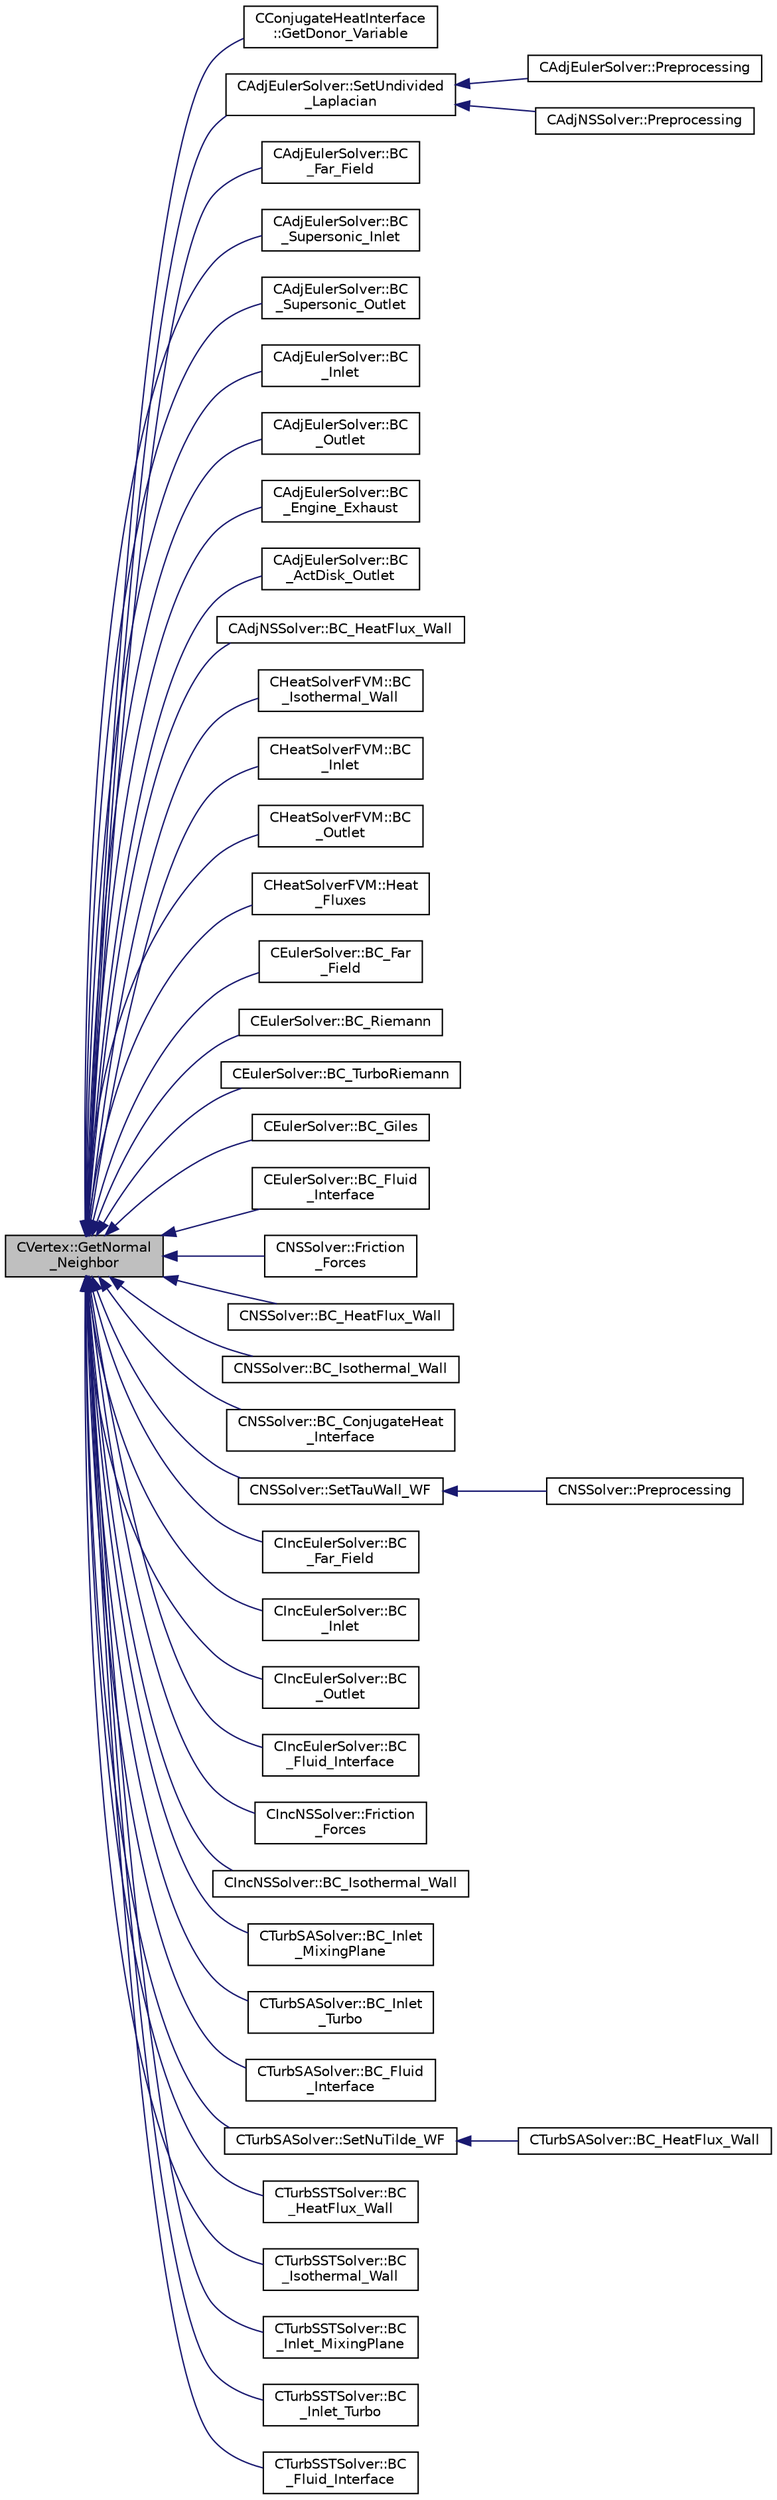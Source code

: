 digraph "CVertex::GetNormal_Neighbor"
{
  edge [fontname="Helvetica",fontsize="10",labelfontname="Helvetica",labelfontsize="10"];
  node [fontname="Helvetica",fontsize="10",shape=record];
  rankdir="LR";
  Node780 [label="CVertex::GetNormal\l_Neighbor",height=0.2,width=0.4,color="black", fillcolor="grey75", style="filled", fontcolor="black"];
  Node780 -> Node781 [dir="back",color="midnightblue",fontsize="10",style="solid",fontname="Helvetica"];
  Node781 [label="CConjugateHeatInterface\l::GetDonor_Variable",height=0.2,width=0.4,color="black", fillcolor="white", style="filled",URL="$class_c_conjugate_heat_interface.html#a202dd62e4a06b68c52ffa585d6c28149",tooltip="Retrieve the variable that will be sent from donor mesh to target mesh. "];
  Node780 -> Node782 [dir="back",color="midnightblue",fontsize="10",style="solid",fontname="Helvetica"];
  Node782 [label="CAdjEulerSolver::SetUndivided\l_Laplacian",height=0.2,width=0.4,color="black", fillcolor="white", style="filled",URL="$class_c_adj_euler_solver.html#a1872318f659d74b4e12d669095ee57b5",tooltip="Compute the undivided laplacian for the adjoint solution. "];
  Node782 -> Node783 [dir="back",color="midnightblue",fontsize="10",style="solid",fontname="Helvetica"];
  Node783 [label="CAdjEulerSolver::Preprocessing",height=0.2,width=0.4,color="black", fillcolor="white", style="filled",URL="$class_c_adj_euler_solver.html#a4ae0ed840dc8335fd921399625ba794f",tooltip="Initialize the residual vectors. "];
  Node782 -> Node784 [dir="back",color="midnightblue",fontsize="10",style="solid",fontname="Helvetica"];
  Node784 [label="CAdjNSSolver::Preprocessing",height=0.2,width=0.4,color="black", fillcolor="white", style="filled",URL="$class_c_adj_n_s_solver.html#ac16dab76e2c1d86bc7d70ca9f41fd668",tooltip="Restart residual and compute gradients. "];
  Node780 -> Node785 [dir="back",color="midnightblue",fontsize="10",style="solid",fontname="Helvetica"];
  Node785 [label="CAdjEulerSolver::BC\l_Far_Field",height=0.2,width=0.4,color="black", fillcolor="white", style="filled",URL="$class_c_adj_euler_solver.html#a67685dedf5d4651cb25fbf3fc0440d24",tooltip="Impose the boundary condition to the far field using characteristics. "];
  Node780 -> Node786 [dir="back",color="midnightblue",fontsize="10",style="solid",fontname="Helvetica"];
  Node786 [label="CAdjEulerSolver::BC\l_Supersonic_Inlet",height=0.2,width=0.4,color="black", fillcolor="white", style="filled",URL="$class_c_adj_euler_solver.html#ab5c6ba919fde8e3e473f485bb06b2e9c",tooltip="Impose the supersonic inlet boundary condition. "];
  Node780 -> Node787 [dir="back",color="midnightblue",fontsize="10",style="solid",fontname="Helvetica"];
  Node787 [label="CAdjEulerSolver::BC\l_Supersonic_Outlet",height=0.2,width=0.4,color="black", fillcolor="white", style="filled",URL="$class_c_adj_euler_solver.html#a58543ab410a218129586869573316437",tooltip="Impose the supersonic outlet boundary condition. "];
  Node780 -> Node788 [dir="back",color="midnightblue",fontsize="10",style="solid",fontname="Helvetica"];
  Node788 [label="CAdjEulerSolver::BC\l_Inlet",height=0.2,width=0.4,color="black", fillcolor="white", style="filled",URL="$class_c_adj_euler_solver.html#a29398c2203511586508ff9d43e894e41",tooltip="Impose the inlet boundary condition. "];
  Node780 -> Node789 [dir="back",color="midnightblue",fontsize="10",style="solid",fontname="Helvetica"];
  Node789 [label="CAdjEulerSolver::BC\l_Outlet",height=0.2,width=0.4,color="black", fillcolor="white", style="filled",URL="$class_c_adj_euler_solver.html#a0b3408be5adebd52b79bd3c5227cbe9d",tooltip="Impose the outlet boundary condition. "];
  Node780 -> Node790 [dir="back",color="midnightblue",fontsize="10",style="solid",fontname="Helvetica"];
  Node790 [label="CAdjEulerSolver::BC\l_Engine_Exhaust",height=0.2,width=0.4,color="black", fillcolor="white", style="filled",URL="$class_c_adj_euler_solver.html#a849edf613e9c9756e59648dad6cb102e",tooltip="Impose the engine exhaust boundary condition. "];
  Node780 -> Node791 [dir="back",color="midnightblue",fontsize="10",style="solid",fontname="Helvetica"];
  Node791 [label="CAdjEulerSolver::BC\l_ActDisk_Outlet",height=0.2,width=0.4,color="black", fillcolor="white", style="filled",URL="$class_c_adj_euler_solver.html#a7a751b3b46dbed8e213bb7090633807d",tooltip="Impose an actuator disk outlet boundary condition. "];
  Node780 -> Node792 [dir="back",color="midnightblue",fontsize="10",style="solid",fontname="Helvetica"];
  Node792 [label="CAdjNSSolver::BC_HeatFlux_Wall",height=0.2,width=0.4,color="black", fillcolor="white", style="filled",URL="$class_c_adj_n_s_solver.html#a1a251c98efda4a84d7cd7751cc032113",tooltip="Impose via the residual or brute force the Navier-Stokes adjoint boundary condition (heat flux)..."];
  Node780 -> Node793 [dir="back",color="midnightblue",fontsize="10",style="solid",fontname="Helvetica"];
  Node793 [label="CHeatSolverFVM::BC\l_Isothermal_Wall",height=0.2,width=0.4,color="black", fillcolor="white", style="filled",URL="$class_c_heat_solver_f_v_m.html#a8e5ca5a8cb7c3eed8917cb8e1d0f68c2",tooltip="Impose the Navier-Stokes boundary condition (strong). "];
  Node780 -> Node794 [dir="back",color="midnightblue",fontsize="10",style="solid",fontname="Helvetica"];
  Node794 [label="CHeatSolverFVM::BC\l_Inlet",height=0.2,width=0.4,color="black", fillcolor="white", style="filled",URL="$class_c_heat_solver_f_v_m.html#a3b0b87693870e1b9cf5a16aa644aae8d",tooltip="Impose the inlet boundary condition. "];
  Node780 -> Node795 [dir="back",color="midnightblue",fontsize="10",style="solid",fontname="Helvetica"];
  Node795 [label="CHeatSolverFVM::BC\l_Outlet",height=0.2,width=0.4,color="black", fillcolor="white", style="filled",URL="$class_c_heat_solver_f_v_m.html#a326a1f9e420b2fdb8a3c9356ad3f3704",tooltip="Impose the outlet boundary condition. "];
  Node780 -> Node796 [dir="back",color="midnightblue",fontsize="10",style="solid",fontname="Helvetica"];
  Node796 [label="CHeatSolverFVM::Heat\l_Fluxes",height=0.2,width=0.4,color="black", fillcolor="white", style="filled",URL="$class_c_heat_solver_f_v_m.html#a0f6b7e5a6e657340e1634743b9631102",tooltip="Evaluate heat-flux related objectives. "];
  Node780 -> Node797 [dir="back",color="midnightblue",fontsize="10",style="solid",fontname="Helvetica"];
  Node797 [label="CEulerSolver::BC_Far\l_Field",height=0.2,width=0.4,color="black", fillcolor="white", style="filled",URL="$class_c_euler_solver.html#a3cb64b1356f6c0dd43c08df012d99f01",tooltip="Impose the far-field boundary condition using characteristics. "];
  Node780 -> Node798 [dir="back",color="midnightblue",fontsize="10",style="solid",fontname="Helvetica"];
  Node798 [label="CEulerSolver::BC_Riemann",height=0.2,width=0.4,color="black", fillcolor="white", style="filled",URL="$class_c_euler_solver.html#a22c21d18fa626d489db9a387234bd9d0",tooltip="Impose the boundary condition using characteristic recostruction. "];
  Node780 -> Node799 [dir="back",color="midnightblue",fontsize="10",style="solid",fontname="Helvetica"];
  Node799 [label="CEulerSolver::BC_TurboRiemann",height=0.2,width=0.4,color="black", fillcolor="white", style="filled",URL="$class_c_euler_solver.html#a0066305803a18511fb89b8951f4e4866",tooltip="Impose the boundary condition using characteristic recostruction. "];
  Node780 -> Node800 [dir="back",color="midnightblue",fontsize="10",style="solid",fontname="Helvetica"];
  Node800 [label="CEulerSolver::BC_Giles",height=0.2,width=0.4,color="black", fillcolor="white", style="filled",URL="$class_c_euler_solver.html#aa4c3988e3ce0c18460b5c069650c57b0",tooltip="Impose the boundary condition using characteristic recostruction. "];
  Node780 -> Node801 [dir="back",color="midnightblue",fontsize="10",style="solid",fontname="Helvetica"];
  Node801 [label="CEulerSolver::BC_Fluid\l_Interface",height=0.2,width=0.4,color="black", fillcolor="white", style="filled",URL="$class_c_euler_solver.html#accb01b3402a9de5c1c23fdaef60c831f",tooltip="Impose the interface state across sliding meshes. "];
  Node780 -> Node802 [dir="back",color="midnightblue",fontsize="10",style="solid",fontname="Helvetica"];
  Node802 [label="CNSSolver::Friction\l_Forces",height=0.2,width=0.4,color="black", fillcolor="white", style="filled",URL="$class_c_n_s_solver.html#acc926a2b83d8b90fa71faf46abe8f6b7",tooltip="Compute the viscous forces and all the addimensional coefficients. "];
  Node780 -> Node803 [dir="back",color="midnightblue",fontsize="10",style="solid",fontname="Helvetica"];
  Node803 [label="CNSSolver::BC_HeatFlux_Wall",height=0.2,width=0.4,color="black", fillcolor="white", style="filled",URL="$class_c_n_s_solver.html#a94ecf958fefe5b9f6135ac0e14d1ea80",tooltip="Impose a constant heat-flux condition at the wall. "];
  Node780 -> Node804 [dir="back",color="midnightblue",fontsize="10",style="solid",fontname="Helvetica"];
  Node804 [label="CNSSolver::BC_Isothermal_Wall",height=0.2,width=0.4,color="black", fillcolor="white", style="filled",URL="$class_c_n_s_solver.html#acc95e1ac60fd8a27a8e44d1015c7deba",tooltip="Impose the Navier-Stokes boundary condition (strong). "];
  Node780 -> Node805 [dir="back",color="midnightblue",fontsize="10",style="solid",fontname="Helvetica"];
  Node805 [label="CNSSolver::BC_ConjugateHeat\l_Interface",height=0.2,width=0.4,color="black", fillcolor="white", style="filled",URL="$class_c_n_s_solver.html#ad7c717280b27282a9e02bb1c0b50480a",tooltip="Impose the Navier-Stokes boundary condition (strong) with values from a CHT coupling. "];
  Node780 -> Node806 [dir="back",color="midnightblue",fontsize="10",style="solid",fontname="Helvetica"];
  Node806 [label="CNSSolver::SetTauWall_WF",height=0.2,width=0.4,color="black", fillcolor="white", style="filled",URL="$class_c_n_s_solver.html#afeaca8e0c1a6da9eb2c4d2ddd64bc949",tooltip="Computes the wall shear stress (Tau_Wall) on the surface using a wall function. "];
  Node806 -> Node807 [dir="back",color="midnightblue",fontsize="10",style="solid",fontname="Helvetica"];
  Node807 [label="CNSSolver::Preprocessing",height=0.2,width=0.4,color="black", fillcolor="white", style="filled",URL="$class_c_n_s_solver.html#a028c83d18cf8520dff2f9628d8a04e4b",tooltip="Restart residual and compute gradients. "];
  Node780 -> Node808 [dir="back",color="midnightblue",fontsize="10",style="solid",fontname="Helvetica"];
  Node808 [label="CIncEulerSolver::BC\l_Far_Field",height=0.2,width=0.4,color="black", fillcolor="white", style="filled",URL="$class_c_inc_euler_solver.html#abd738a529f7f77c97587c6785b0f40d3",tooltip="Impose the far-field boundary condition using characteristics. "];
  Node780 -> Node809 [dir="back",color="midnightblue",fontsize="10",style="solid",fontname="Helvetica"];
  Node809 [label="CIncEulerSolver::BC\l_Inlet",height=0.2,width=0.4,color="black", fillcolor="white", style="filled",URL="$class_c_inc_euler_solver.html#a318f79c279e467bbea21276ccd08ca92",tooltip="Impose a subsonic inlet boundary condition. "];
  Node780 -> Node810 [dir="back",color="midnightblue",fontsize="10",style="solid",fontname="Helvetica"];
  Node810 [label="CIncEulerSolver::BC\l_Outlet",height=0.2,width=0.4,color="black", fillcolor="white", style="filled",URL="$class_c_inc_euler_solver.html#aa64170c7c7a237d0c7427a8359c2967a",tooltip="Impose the outlet boundary condition. "];
  Node780 -> Node811 [dir="back",color="midnightblue",fontsize="10",style="solid",fontname="Helvetica"];
  Node811 [label="CIncEulerSolver::BC\l_Fluid_Interface",height=0.2,width=0.4,color="black", fillcolor="white", style="filled",URL="$class_c_inc_euler_solver.html#aea0b5dfbda9ea8d1f475d35be5e851a0",tooltip="Impose the interface state across sliding meshes. "];
  Node780 -> Node812 [dir="back",color="midnightblue",fontsize="10",style="solid",fontname="Helvetica"];
  Node812 [label="CIncNSSolver::Friction\l_Forces",height=0.2,width=0.4,color="black", fillcolor="white", style="filled",URL="$class_c_inc_n_s_solver.html#a5a106c634b0c06ac4a68b1a6241f203a",tooltip="Compute the viscous forces and all the addimensional coefficients. "];
  Node780 -> Node813 [dir="back",color="midnightblue",fontsize="10",style="solid",fontname="Helvetica"];
  Node813 [label="CIncNSSolver::BC_Isothermal_Wall",height=0.2,width=0.4,color="black", fillcolor="white", style="filled",URL="$class_c_inc_n_s_solver.html#aff9a4fe7596b26665f888b60a39d5076",tooltip="Impose an isothermal temperature condition at the wall. "];
  Node780 -> Node814 [dir="back",color="midnightblue",fontsize="10",style="solid",fontname="Helvetica"];
  Node814 [label="CTurbSASolver::BC_Inlet\l_MixingPlane",height=0.2,width=0.4,color="black", fillcolor="white", style="filled",URL="$class_c_turb_s_a_solver.html#a75c50cab5888e913ea59dd03c23be8e6",tooltip="Impose the inlet boundary condition. "];
  Node780 -> Node815 [dir="back",color="midnightblue",fontsize="10",style="solid",fontname="Helvetica"];
  Node815 [label="CTurbSASolver::BC_Inlet\l_Turbo",height=0.2,width=0.4,color="black", fillcolor="white", style="filled",URL="$class_c_turb_s_a_solver.html#a2e05ecc017b2b3716bfc6728e4a734e8",tooltip="Impose the inlet boundary condition. "];
  Node780 -> Node816 [dir="back",color="midnightblue",fontsize="10",style="solid",fontname="Helvetica"];
  Node816 [label="CTurbSASolver::BC_Fluid\l_Interface",height=0.2,width=0.4,color="black", fillcolor="white", style="filled",URL="$class_c_turb_s_a_solver.html#a4311973e232f0f0d1ddd661f52e47531",tooltip="Impose the fluid interface boundary condition using tranfer data. "];
  Node780 -> Node817 [dir="back",color="midnightblue",fontsize="10",style="solid",fontname="Helvetica"];
  Node817 [label="CTurbSASolver::SetNuTilde_WF",height=0.2,width=0.4,color="black", fillcolor="white", style="filled",URL="$class_c_turb_s_a_solver.html#a939bd9305ddd11a3079a9987bd832a5d",tooltip="Compute nu tilde from the wall functions. "];
  Node817 -> Node818 [dir="back",color="midnightblue",fontsize="10",style="solid",fontname="Helvetica"];
  Node818 [label="CTurbSASolver::BC_HeatFlux_Wall",height=0.2,width=0.4,color="black", fillcolor="white", style="filled",URL="$class_c_turb_s_a_solver.html#a19089784668fa7ece2bd0400405f0a47",tooltip="Impose the Navier-Stokes wall boundary condition. "];
  Node780 -> Node819 [dir="back",color="midnightblue",fontsize="10",style="solid",fontname="Helvetica"];
  Node819 [label="CTurbSSTSolver::BC\l_HeatFlux_Wall",height=0.2,width=0.4,color="black", fillcolor="white", style="filled",URL="$class_c_turb_s_s_t_solver.html#a3fb14a09a1f73b3c1d556de3366635de",tooltip="Impose the Navier-Stokes wall boundary condition. "];
  Node780 -> Node820 [dir="back",color="midnightblue",fontsize="10",style="solid",fontname="Helvetica"];
  Node820 [label="CTurbSSTSolver::BC\l_Isothermal_Wall",height=0.2,width=0.4,color="black", fillcolor="white", style="filled",URL="$class_c_turb_s_s_t_solver.html#ab2b9d56afdd329a446483df2a599bc6e",tooltip="Impose the Navier-Stokes wall boundary condition. "];
  Node780 -> Node821 [dir="back",color="midnightblue",fontsize="10",style="solid",fontname="Helvetica"];
  Node821 [label="CTurbSSTSolver::BC\l_Inlet_MixingPlane",height=0.2,width=0.4,color="black", fillcolor="white", style="filled",URL="$class_c_turb_s_s_t_solver.html#a76eebd24fcfc25255c3089f2b1a9acbd",tooltip="Impose the inlet boundary condition. "];
  Node780 -> Node822 [dir="back",color="midnightblue",fontsize="10",style="solid",fontname="Helvetica"];
  Node822 [label="CTurbSSTSolver::BC\l_Inlet_Turbo",height=0.2,width=0.4,color="black", fillcolor="white", style="filled",URL="$class_c_turb_s_s_t_solver.html#a8957c42841a00d3880fb5886e2f4de3c",tooltip="Impose the inlet boundary condition. "];
  Node780 -> Node823 [dir="back",color="midnightblue",fontsize="10",style="solid",fontname="Helvetica"];
  Node823 [label="CTurbSSTSolver::BC\l_Fluid_Interface",height=0.2,width=0.4,color="black", fillcolor="white", style="filled",URL="$class_c_turb_s_s_t_solver.html#a59752956d49ea64cd4a06f52e1b5088b",tooltip="Impose the interface state across sliding meshes. "];
}
